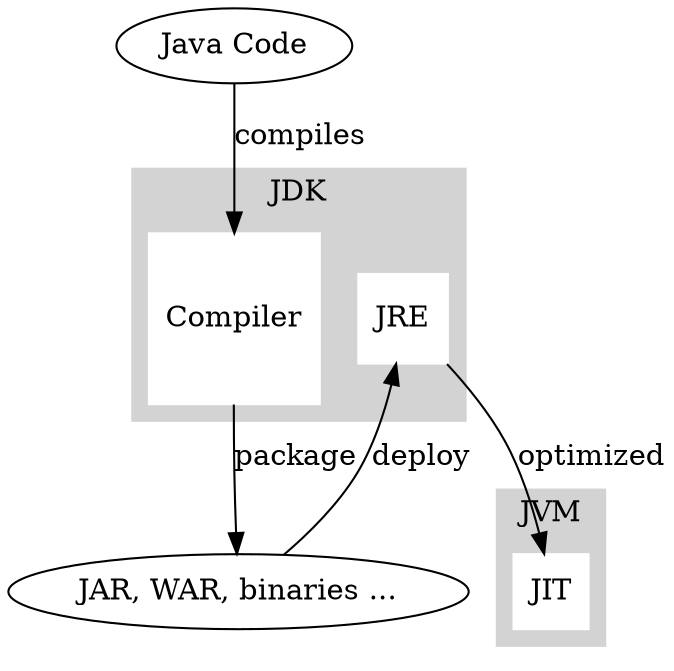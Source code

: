 digraph G {

  subgraph cluster_0 {
    style=filled;
    color=lightgrey;
    node [style=filled,color=white,shape=square];
    JIT;
    label = "JVM";
  }

  subgraph cluster_1 {
    style=filled;
    color=lightgrey;
    node [style=filled,color=white, shape=square];
    Compiler;
    JRE;
    label = "JDK"
  }

  /*
    Java code is compiled in Java Compiler, which is deployed as
    a part of JDK.
  */
  "Java Code"-> Compiler [label = "compiles"];

  /*
    Compiler translated Java code to binaries and optionally packages it.
  */
  Compiler->"JAR, WAR, binaries ..." [label = "package"];

  /*
    Binaries are then being run in JRE. If they were packaged, they are un-
    packed before. JRE is a part of JDK or can be downloaded separately if
    user does not need to develop Java apps.
  */
  "JAR, WAR, binaries ..." -> JRE [label = "deploy"];

  /*
    JRE sets up Java Virtual Machine. Binaries are then translated to JIT for
    possible optimizations and then are run in JVM. JVM interacts with OS inde-
    pendently, so the binaries don't need to be different for different OS and
    hardware.
  */
  JRE -> JIT [label = "optimized"];


}
